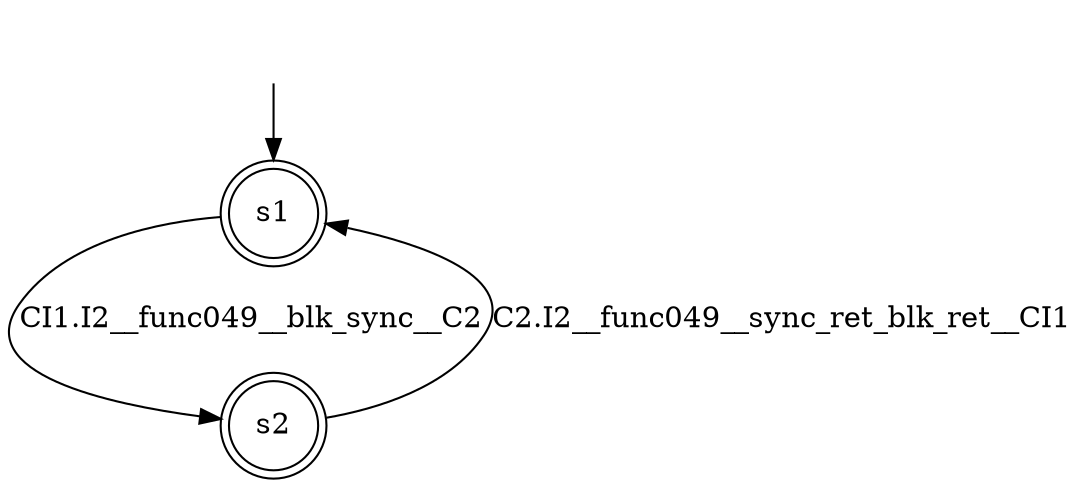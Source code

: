 digraph automaton {
	1 [label=<s1> shape="doublecircle"];
	2 [label=<s2> shape="doublecircle"];
	__init1 [label=<> shape="none"];
	__init1 -> 1;
	1 -> 2 [label=<CI1.I2__func049__blk_sync__C2> id="1-0-2"];
	2 -> 1 [label=<C2.I2__func049__sync_ret_blk_ret__CI1> id="2-0-1"];
}
